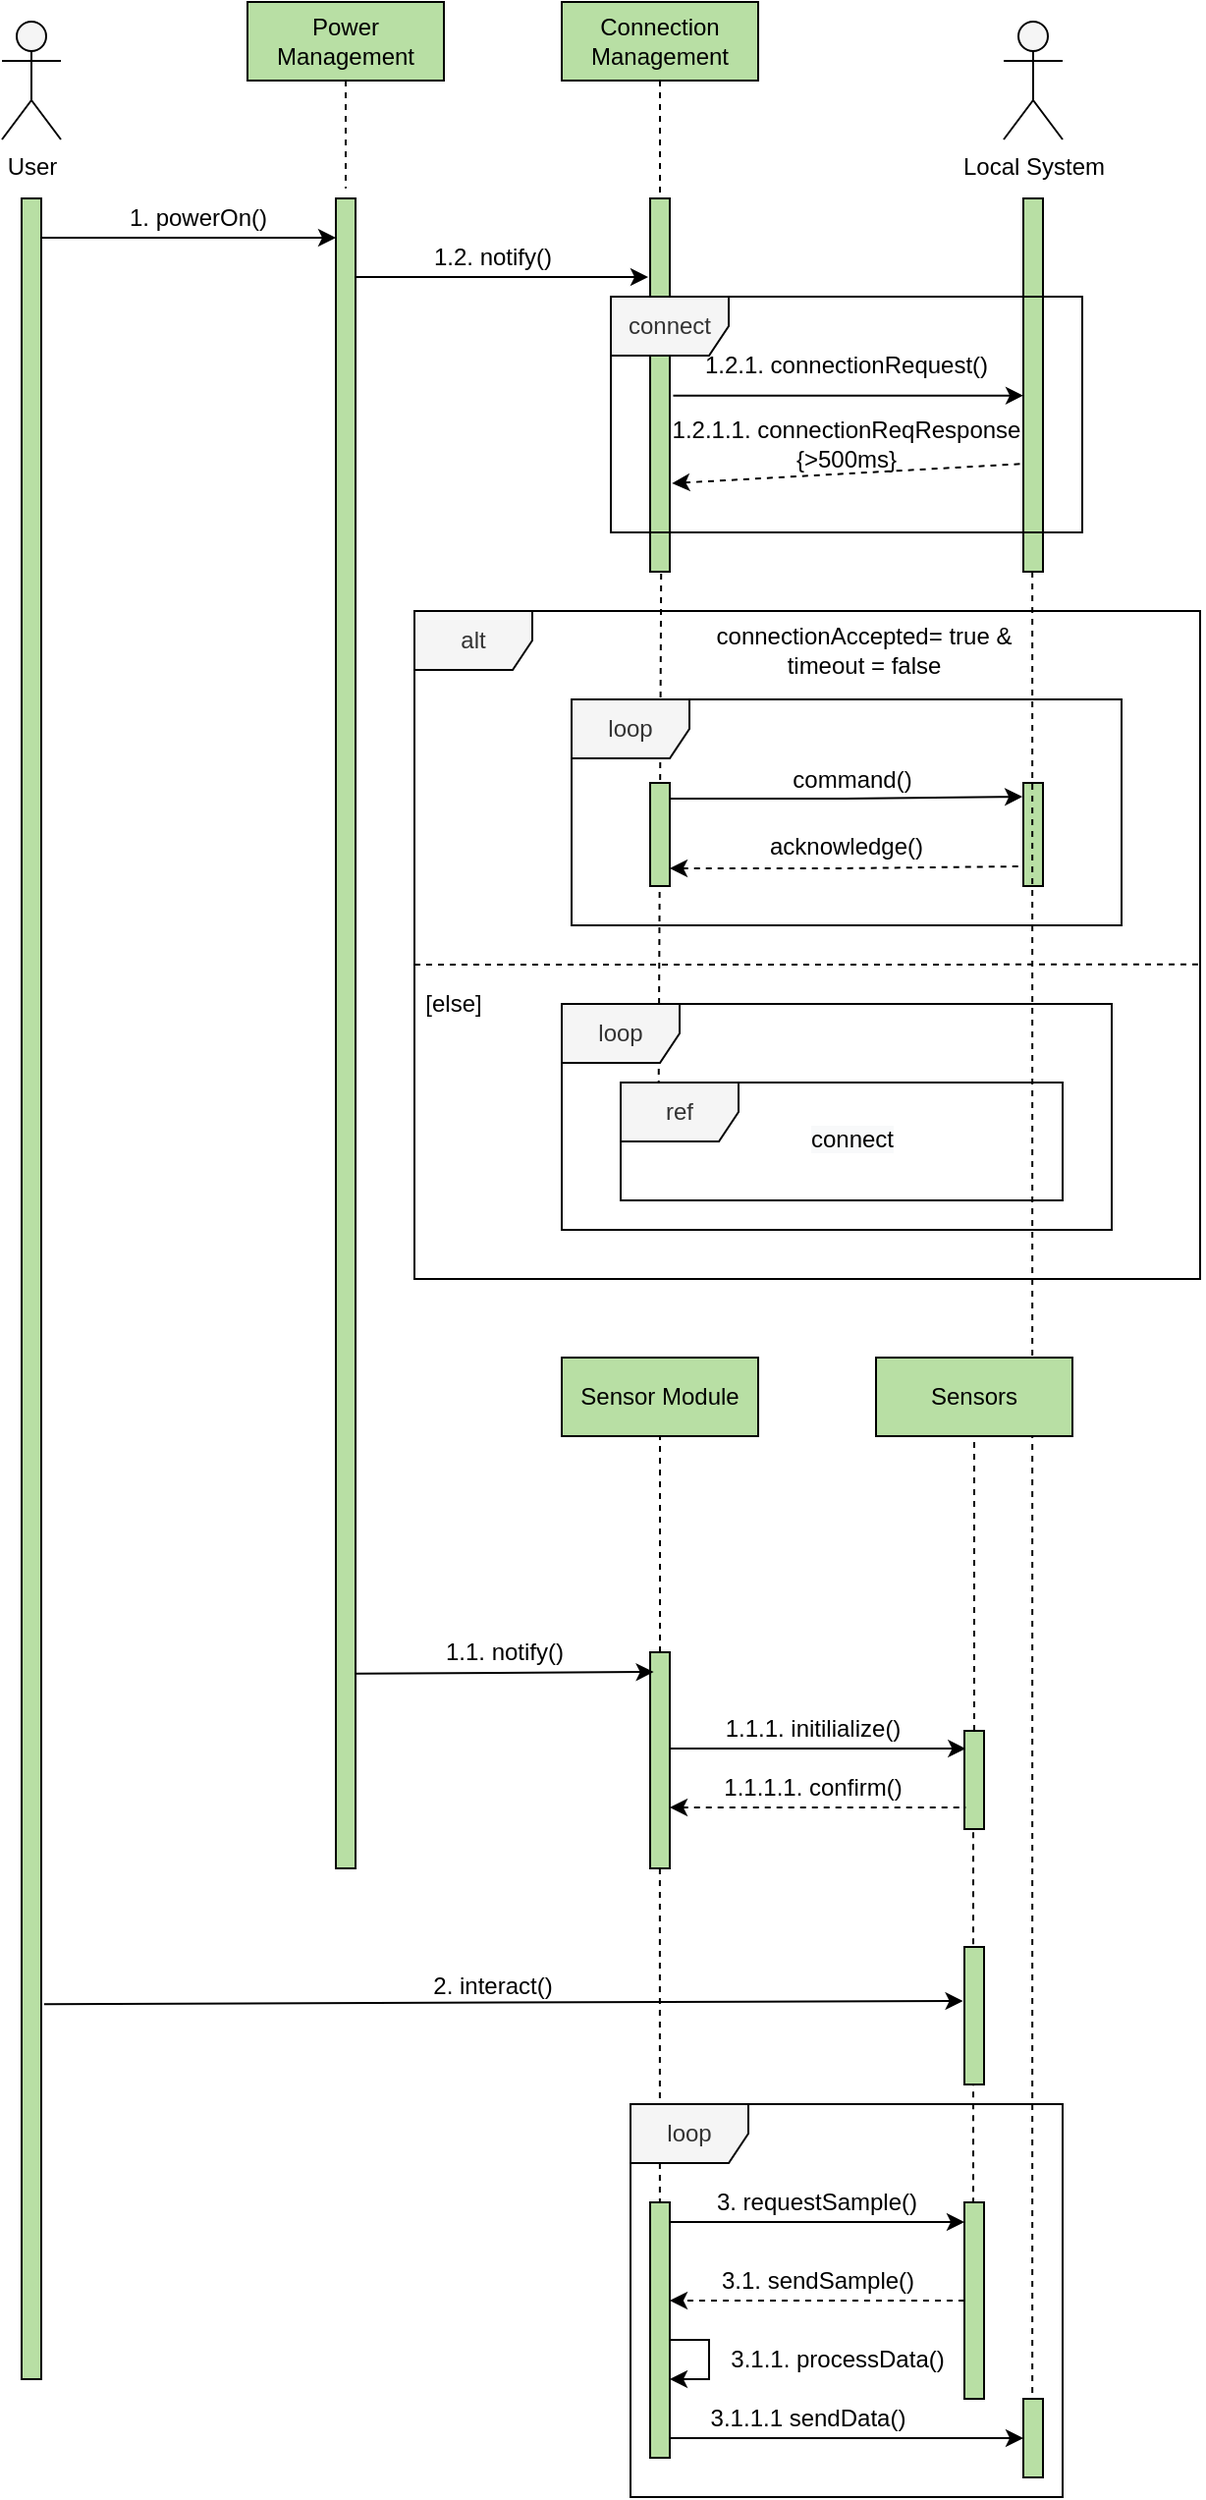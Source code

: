 <mxfile version="12.3.2" type="device" pages="1"><diagram id="kgpKYQtTHZ0yAKxKKP6v" name="Page-1"><mxGraphModel dx="1024" dy="592" grid="1" gridSize="10" guides="1" tooltips="1" connect="1" arrows="1" fold="1" page="1" pageScale="1" pageWidth="850" pageHeight="1100" math="0" shadow="0"><root><mxCell id="0"/><mxCell id="1" parent="0"/><mxCell id="inBdYmP9mK_ifacvA4f5-147" style="edgeStyle=none;rounded=0;orthogonalLoop=1;jettySize=auto;html=1;entryX=0.495;entryY=0.022;entryDx=0;entryDy=0;entryPerimeter=0;dashed=1;startArrow=none;startFill=0;endArrow=none;endFill=0;" parent="1" source="inBdYmP9mK_ifacvA4f5-74" target="inBdYmP9mK_ifacvA4f5-135" edge="1"><mxGeometry relative="1" as="geometry"/></mxCell><mxCell id="inBdYmP9mK_ifacvA4f5-146" style="rounded=0;orthogonalLoop=1;jettySize=auto;html=1;dashed=1;endArrow=none;endFill=0;entryX=0.451;entryY=0.977;entryDx=0;entryDy=0;entryPerimeter=0;exitX=0.451;exitY=0.006;exitDx=0;exitDy=0;exitPerimeter=0;" parent="1" source="inBdYmP9mK_ifacvA4f5-140" target="inBdYmP9mK_ifacvA4f5-81" edge="1"><mxGeometry relative="1" as="geometry"><mxPoint x="500" y="1330" as="sourcePoint"/><mxPoint x="529" y="1271" as="targetPoint"/></mxGeometry></mxCell><mxCell id="inBdYmP9mK_ifacvA4f5-98" value="" style="endArrow=classic;html=1;entryX=-0.071;entryY=0.393;entryDx=0;entryDy=0;entryPerimeter=0;exitX=1.146;exitY=0.828;exitDx=0;exitDy=0;exitPerimeter=0;" parent="1" source="inBdYmP9mK_ifacvA4f5-2" target="inBdYmP9mK_ifacvA4f5-97" edge="1"><mxGeometry width="50" height="50" relative="1" as="geometry"><mxPoint x="160" y="1550" as="sourcePoint"/><mxPoint x="210" y="1500" as="targetPoint"/></mxGeometry></mxCell><mxCell id="inBdYmP9mK_ifacvA4f5-134" value="loop" style="shape=umlFrame;whiteSpace=wrap;html=1;fillColor=#f5f5f5;fontColor=#333333;" parent="1" vertex="1"><mxGeometry x="350" y="1410" width="220" height="200" as="geometry"/></mxCell><mxCell id="inBdYmP9mK_ifacvA4f5-41" value="alt" style="shape=umlFrame;whiteSpace=wrap;html=1;fillColor=#f5f5f5;fontColor=#333333;" parent="1" vertex="1"><mxGeometry x="240" y="650" width="400" height="340" as="geometry"/></mxCell><mxCell id="inBdYmP9mK_ifacvA4f5-42" style="edgeStyle=none;rounded=0;orthogonalLoop=1;jettySize=auto;html=1;dashed=1;startArrow=none;startFill=0;endArrow=none;endFill=0;entryX=0.086;entryY=0.01;entryDx=0;entryDy=0;entryPerimeter=0;exitX=0.56;exitY=1.005;exitDx=0;exitDy=0;exitPerimeter=0;" parent="1" source="inBdYmP9mK_ifacvA4f5-25" target="inBdYmP9mK_ifacvA4f5-69" edge="1"><mxGeometry relative="1" as="geometry"><mxPoint x="360.17" y="888.08" as="targetPoint"/><Array as="points"/></mxGeometry></mxCell><mxCell id="inBdYmP9mK_ifacvA4f5-64" value="loop" style="shape=umlFrame;whiteSpace=wrap;html=1;fillColor=#f5f5f5;fontColor=#333333;" parent="1" vertex="1"><mxGeometry x="315" y="850" width="280" height="115" as="geometry"/></mxCell><mxCell id="inBdYmP9mK_ifacvA4f5-33" value="" style="points=[];perimeter=orthogonalPerimeter;rounded=0;shadow=0;strokeWidth=1;fillColor=#B8DFA4;" parent="1" vertex="1"><mxGeometry x="550" y="440" width="10" height="190" as="geometry"/></mxCell><mxCell id="inBdYmP9mK_ifacvA4f5-25" value="" style="points=[];perimeter=orthogonalPerimeter;rounded=0;shadow=0;strokeWidth=1;fillColor=#B8DFA4;" parent="1" vertex="1"><mxGeometry x="360" y="440" width="10" height="190" as="geometry"/></mxCell><mxCell id="inBdYmP9mK_ifacvA4f5-65" value="connect" style="shape=umlFrame;whiteSpace=wrap;html=1;fillColor=#f5f5f5;fontColor=#333333;" parent="1" vertex="1"><mxGeometry x="340" y="490" width="240" height="120" as="geometry"/></mxCell><mxCell id="inBdYmP9mK_ifacvA4f5-47" value="loop" style="shape=umlFrame;whiteSpace=wrap;html=1;fillColor=#f5f5f5;fontColor=#333333;" parent="1" vertex="1"><mxGeometry x="320" y="695" width="280" height="115" as="geometry"/></mxCell><mxCell id="inBdYmP9mK_ifacvA4f5-2" value="" style="points=[];perimeter=orthogonalPerimeter;rounded=0;shadow=0;strokeWidth=1;fillColor=#B8DFA4;" parent="1" vertex="1"><mxGeometry x="40" y="440" width="10" height="1110" as="geometry"/></mxCell><mxCell id="inBdYmP9mK_ifacvA4f5-3" value="User" style="shape=umlActor;verticalLabelPosition=bottom;verticalAlign=top;html=1;outlineConnect=0;fillColor=#F5F5F5;" parent="1" vertex="1"><mxGeometry x="30" y="350" width="30" height="60" as="geometry"/></mxCell><mxCell id="inBdYmP9mK_ifacvA4f5-28" style="rounded=0;orthogonalLoop=1;jettySize=auto;html=1;endArrow=classic;endFill=1;" parent="1" edge="1"><mxGeometry relative="1" as="geometry"><mxPoint x="359" y="480" as="targetPoint"/><mxPoint x="210" y="480" as="sourcePoint"/></mxGeometry></mxCell><mxCell id="inBdYmP9mK_ifacvA4f5-4" value="" style="points=[];perimeter=orthogonalPerimeter;rounded=0;shadow=0;strokeWidth=1;fillColor=#B8DFA4;" parent="1" vertex="1"><mxGeometry x="200" y="440" width="10" height="850" as="geometry"/></mxCell><mxCell id="inBdYmP9mK_ifacvA4f5-5" value="" style="endArrow=classic;html=1;" parent="1" source="inBdYmP9mK_ifacvA4f5-2" edge="1"><mxGeometry width="50" height="50" relative="1" as="geometry"><mxPoint x="150" y="510" as="sourcePoint"/><mxPoint x="200" y="460" as="targetPoint"/></mxGeometry></mxCell><mxCell id="inBdYmP9mK_ifacvA4f5-6" value="1. powerOn()" style="text;html=1;strokeColor=none;fillColor=none;align=center;verticalAlign=middle;whiteSpace=wrap;rounded=0;" parent="1" vertex="1"><mxGeometry x="70" y="440" width="120" height="20" as="geometry"/></mxCell><mxCell id="inBdYmP9mK_ifacvA4f5-24" style="edgeStyle=orthogonalEdgeStyle;rounded=0;orthogonalLoop=1;jettySize=auto;html=1;entryX=0.5;entryY=-0.006;entryDx=0;entryDy=0;entryPerimeter=0;dashed=1;endArrow=none;endFill=0;" parent="1" source="inBdYmP9mK_ifacvA4f5-21" target="inBdYmP9mK_ifacvA4f5-4" edge="1"><mxGeometry relative="1" as="geometry"/></mxCell><mxCell id="inBdYmP9mK_ifacvA4f5-21" value="Power Management" style="rounded=0;whiteSpace=wrap;html=1;fillColor=#B8DFA4;" parent="1" vertex="1"><mxGeometry x="155" y="340" width="100" height="40" as="geometry"/></mxCell><mxCell id="inBdYmP9mK_ifacvA4f5-27" style="edgeStyle=orthogonalEdgeStyle;rounded=0;orthogonalLoop=1;jettySize=auto;html=1;entryX=0.5;entryY=0.002;entryDx=0;entryDy=0;entryPerimeter=0;dashed=1;endArrow=none;endFill=0;" parent="1" source="inBdYmP9mK_ifacvA4f5-26" target="inBdYmP9mK_ifacvA4f5-25" edge="1"><mxGeometry relative="1" as="geometry"/></mxCell><mxCell id="inBdYmP9mK_ifacvA4f5-26" value="Connection Management" style="rounded=0;whiteSpace=wrap;html=1;fillColor=#B8DFA4;" parent="1" vertex="1"><mxGeometry x="315" y="340" width="100" height="40" as="geometry"/></mxCell><mxCell id="inBdYmP9mK_ifacvA4f5-29" value="1.2. notify()" style="text;html=1;strokeColor=none;fillColor=none;align=center;verticalAlign=middle;whiteSpace=wrap;rounded=0;" parent="1" vertex="1"><mxGeometry x="220" y="460" width="120" height="20" as="geometry"/></mxCell><mxCell id="inBdYmP9mK_ifacvA4f5-32" value="1.2.1. connectionRequest()" style="text;html=1;strokeColor=none;fillColor=none;align=center;verticalAlign=middle;whiteSpace=wrap;rounded=0;" parent="1" vertex="1"><mxGeometry x="380.14" y="515" width="160" height="20" as="geometry"/></mxCell><mxCell id="inBdYmP9mK_ifacvA4f5-34" value="Local System" style="shape=umlActor;verticalLabelPosition=bottom;verticalAlign=top;html=1;outlineConnect=0;fillColor=#F5F5F5;" parent="1" vertex="1"><mxGeometry x="540" y="350" width="30" height="60" as="geometry"/></mxCell><mxCell id="inBdYmP9mK_ifacvA4f5-37" value="1.2.1.1. connectionReqResponse&lt;br&gt;{&amp;gt;500ms}" style="text;html=1;strokeColor=none;fillColor=none;align=center;verticalAlign=middle;whiteSpace=wrap;rounded=0;" parent="1" vertex="1"><mxGeometry x="370" y="555" width="180" height="20" as="geometry"/></mxCell><mxCell id="inBdYmP9mK_ifacvA4f5-44" value="" style="points=[];perimeter=orthogonalPerimeter;rounded=0;shadow=0;strokeWidth=1;fillColor=#B8DFA4;" parent="1" vertex="1"><mxGeometry x="360" y="737.5" width="10" height="52.5" as="geometry"/></mxCell><mxCell id="inBdYmP9mK_ifacvA4f5-45" value="" style="points=[];perimeter=orthogonalPerimeter;rounded=0;shadow=0;strokeWidth=1;fillColor=#B8DFA4;" parent="1" vertex="1"><mxGeometry x="550" y="737.5" width="10" height="52.5" as="geometry"/></mxCell><mxCell id="inBdYmP9mK_ifacvA4f5-46" value="connectionAccepted= true &amp;amp; timeout = false" style="text;html=1;strokeColor=none;fillColor=none;align=center;verticalAlign=middle;whiteSpace=wrap;rounded=0;" parent="1" vertex="1"><mxGeometry x="380" y="660" width="177.5" height="20" as="geometry"/></mxCell><mxCell id="inBdYmP9mK_ifacvA4f5-48" style="rounded=0;orthogonalLoop=1;jettySize=auto;html=1;endArrow=classic;endFill=1;entryX=0.014;entryY=0.416;entryDx=0;entryDy=0;entryPerimeter=0;" parent="1" edge="1"><mxGeometry relative="1" as="geometry"><mxPoint x="370.43" y="745.48" as="sourcePoint"/><mxPoint x="549.57" y="744.52" as="targetPoint"/><Array as="points"><mxPoint x="399.43" y="745.48"/><mxPoint x="459.43" y="745.48"/></Array></mxGeometry></mxCell><mxCell id="inBdYmP9mK_ifacvA4f5-49" value="command()" style="text;html=1;strokeColor=none;fillColor=none;align=center;verticalAlign=middle;whiteSpace=wrap;rounded=0;" parent="1" vertex="1"><mxGeometry x="382.5" y="726" width="160" height="20" as="geometry"/></mxCell><mxCell id="inBdYmP9mK_ifacvA4f5-50" style="rounded=0;orthogonalLoop=1;jettySize=auto;html=1;endArrow=none;endFill=0;entryX=0.014;entryY=0.416;entryDx=0;entryDy=0;entryPerimeter=0;startArrow=classic;startFill=1;dashed=1;" parent="1" edge="1"><mxGeometry relative="1" as="geometry"><mxPoint x="370.0" y="780.96" as="sourcePoint"/><mxPoint x="549.14" y="780" as="targetPoint"/><Array as="points"><mxPoint x="399" y="780.96"/><mxPoint x="459" y="780.96"/></Array></mxGeometry></mxCell><mxCell id="inBdYmP9mK_ifacvA4f5-51" value="acknowledge()" style="text;html=1;strokeColor=none;fillColor=none;align=center;verticalAlign=middle;whiteSpace=wrap;rounded=0;" parent="1" vertex="1"><mxGeometry x="380" y="760" width="160" height="20" as="geometry"/></mxCell><mxCell id="inBdYmP9mK_ifacvA4f5-52" value="" style="endArrow=none;dashed=1;html=1;entryX=1.001;entryY=0.529;entryDx=0;entryDy=0;entryPerimeter=0;" parent="1" target="inBdYmP9mK_ifacvA4f5-41" edge="1"><mxGeometry width="50" height="50" relative="1" as="geometry"><mxPoint x="240" y="830" as="sourcePoint"/><mxPoint x="620" y="840" as="targetPoint"/><Array as="points"><mxPoint x="440" y="830"/></Array></mxGeometry></mxCell><mxCell id="inBdYmP9mK_ifacvA4f5-54" value="[else]" style="text;html=1;strokeColor=none;fillColor=none;align=center;verticalAlign=middle;whiteSpace=wrap;rounded=0;" parent="1" vertex="1"><mxGeometry x="240" y="840" width="40" height="20" as="geometry"/></mxCell><mxCell id="inBdYmP9mK_ifacvA4f5-63" value="" style="endArrow=none;dashed=1;html=1;entryX=-0.014;entryY=0.632;entryDx=0;entryDy=0;entryPerimeter=0;endFill=0;startArrow=classic;startFill=1;" parent="1" edge="1"><mxGeometry width="50" height="50" relative="1" as="geometry"><mxPoint x="371.14" y="585" as="sourcePoint"/><mxPoint x="550.0" y="575.08" as="targetPoint"/></mxGeometry></mxCell><mxCell id="inBdYmP9mK_ifacvA4f5-68" value="" style="endArrow=classic;html=1;exitX=1.173;exitY=0.528;exitDx=0;exitDy=0;exitPerimeter=0;" parent="1" source="inBdYmP9mK_ifacvA4f5-25" target="inBdYmP9mK_ifacvA4f5-33" edge="1"><mxGeometry width="50" height="50" relative="1" as="geometry"><mxPoint x="470" y="620" as="sourcePoint"/><mxPoint x="450" y="520" as="targetPoint"/></mxGeometry></mxCell><mxCell id="inBdYmP9mK_ifacvA4f5-69" value="ref" style="shape=umlFrame;whiteSpace=wrap;html=1;fillColor=#f5f5f5;fontColor=#333333;" parent="1" vertex="1"><mxGeometry x="345" y="890" width="225" height="60" as="geometry"/></mxCell><mxCell id="inBdYmP9mK_ifacvA4f5-70" value="&lt;span style=&quot;color: rgb(0, 0, 0); font-family: helvetica; font-size: 12px; font-style: normal; font-weight: 400; letter-spacing: normal; text-indent: 0px; text-transform: none; word-spacing: 0px; background-color: rgb(248, 249, 250); display: inline; float: none;&quot;&gt;connect&lt;/span&gt;" style="text;whiteSpace=wrap;html=1;align=center;" parent="1" vertex="1"><mxGeometry x="427.5" y="905" width="70" height="30" as="geometry"/></mxCell><mxCell id="inBdYmP9mK_ifacvA4f5-71" value="Sensor Module" style="rounded=0;whiteSpace=wrap;html=1;fillColor=#B8DFA4;" parent="1" vertex="1"><mxGeometry x="315.0" y="1030" width="100" height="40" as="geometry"/></mxCell><mxCell id="inBdYmP9mK_ifacvA4f5-73" value="" style="endArrow=none;dashed=1;html=1;entryX=0.5;entryY=1;entryDx=0;entryDy=0;" parent="1" source="inBdYmP9mK_ifacvA4f5-74" target="inBdYmP9mK_ifacvA4f5-71" edge="1"><mxGeometry width="50" height="50" relative="1" as="geometry"><mxPoint x="365.0" y="1300" as="sourcePoint"/><mxPoint x="502.5" y="1210" as="targetPoint"/></mxGeometry></mxCell><mxCell id="inBdYmP9mK_ifacvA4f5-74" value="" style="points=[];perimeter=orthogonalPerimeter;rounded=0;shadow=0;strokeWidth=1;fillColor=#B8DFA4;" parent="1" vertex="1"><mxGeometry x="360" y="1180" width="10" height="110" as="geometry"/></mxCell><mxCell id="inBdYmP9mK_ifacvA4f5-76" value="" style="endArrow=classic;html=1;entryX=0.067;entryY=0.154;entryDx=0;entryDy=0;entryPerimeter=0;exitX=0.886;exitY=0.023;exitDx=0;exitDy=0;exitPerimeter=0;" parent="1" edge="1"><mxGeometry width="50" height="50" relative="1" as="geometry"><mxPoint x="210" y="1190.93" as="sourcePoint"/><mxPoint x="361.81" y="1190.02" as="targetPoint"/></mxGeometry></mxCell><mxCell id="inBdYmP9mK_ifacvA4f5-77" value="1.1. notify()" style="text;html=1;strokeColor=none;fillColor=none;align=center;verticalAlign=middle;whiteSpace=wrap;rounded=0;" parent="1" vertex="1"><mxGeometry x="226.14" y="1170" width="120" height="20" as="geometry"/></mxCell><mxCell id="inBdYmP9mK_ifacvA4f5-78" value="" style="endArrow=classic;html=1;entryX=0.067;entryY=0.462;entryDx=0;entryDy=0;entryPerimeter=0;" parent="1" edge="1"><mxGeometry width="50" height="50" relative="1" as="geometry"><mxPoint x="370.0" y="1229" as="sourcePoint"/><mxPoint x="520.67" y="1229.06" as="targetPoint"/></mxGeometry></mxCell><mxCell id="inBdYmP9mK_ifacvA4f5-80" value="" style="endArrow=none;dashed=1;html=1;entryX=0.5;entryY=1;entryDx=0;entryDy=0;" parent="1" source="inBdYmP9mK_ifacvA4f5-81" target="inBdYmP9mK_ifacvA4f5-79" edge="1"><mxGeometry width="50" height="50" relative="1" as="geometry"><mxPoint x="525" y="1300" as="sourcePoint"/><mxPoint x="662.5" y="1210" as="targetPoint"/></mxGeometry></mxCell><mxCell id="inBdYmP9mK_ifacvA4f5-81" value="" style="points=[];perimeter=orthogonalPerimeter;rounded=0;shadow=0;strokeWidth=1;fillColor=#B8DFA4;" parent="1" vertex="1"><mxGeometry x="520" y="1220" width="10" height="50" as="geometry"/></mxCell><mxCell id="inBdYmP9mK_ifacvA4f5-84" value="1.1.1. initilialize()" style="text;html=1;strokeColor=none;fillColor=none;align=center;verticalAlign=middle;whiteSpace=wrap;rounded=0;" parent="1" vertex="1"><mxGeometry x="382.5" y="1209" width="120" height="20" as="geometry"/></mxCell><mxCell id="inBdYmP9mK_ifacvA4f5-85" value="" style="endArrow=none;html=1;entryX=0.067;entryY=0.462;entryDx=0;entryDy=0;entryPerimeter=0;dashed=1;endFill=0;startArrow=classic;startFill=1;" parent="1" edge="1"><mxGeometry width="50" height="50" relative="1" as="geometry"><mxPoint x="370.0" y="1259" as="sourcePoint"/><mxPoint x="520.67" y="1259.06" as="targetPoint"/></mxGeometry></mxCell><mxCell id="inBdYmP9mK_ifacvA4f5-86" value="1.1.1.1. confirm()" style="text;html=1;strokeColor=none;fillColor=none;align=center;verticalAlign=middle;whiteSpace=wrap;rounded=0;" parent="1" vertex="1"><mxGeometry x="382.5" y="1239" width="120" height="20" as="geometry"/></mxCell><mxCell id="inBdYmP9mK_ifacvA4f5-97" value="" style="points=[];perimeter=orthogonalPerimeter;rounded=0;shadow=0;strokeWidth=1;fillColor=#B8DFA4;" parent="1" vertex="1"><mxGeometry x="520" y="1330" width="10" height="70" as="geometry"/></mxCell><mxCell id="inBdYmP9mK_ifacvA4f5-99" value="2. interact()" style="text;html=1;strokeColor=none;fillColor=none;align=center;verticalAlign=middle;whiteSpace=wrap;rounded=0;" parent="1" vertex="1"><mxGeometry x="220" y="1340" width="120" height="20" as="geometry"/></mxCell><mxCell id="inBdYmP9mK_ifacvA4f5-135" value="" style="points=[];perimeter=orthogonalPerimeter;rounded=0;shadow=0;strokeWidth=1;fillColor=#B8DFA4;" parent="1" vertex="1"><mxGeometry x="360" y="1460" width="10" height="130" as="geometry"/></mxCell><mxCell id="inBdYmP9mK_ifacvA4f5-140" value="" style="points=[];perimeter=orthogonalPerimeter;rounded=0;shadow=0;strokeWidth=1;fillColor=#B8DFA4;" parent="1" vertex="1"><mxGeometry x="520" y="1460" width="10" height="100" as="geometry"/></mxCell><mxCell id="inBdYmP9mK_ifacvA4f5-141" value="" style="endArrow=classic;html=1;" parent="1" edge="1"><mxGeometry width="50" height="50" relative="1" as="geometry"><mxPoint x="370" y="1470" as="sourcePoint"/><mxPoint x="520" y="1470" as="targetPoint"/></mxGeometry></mxCell><mxCell id="inBdYmP9mK_ifacvA4f5-142" value="3. requestSample()" style="text;html=1;strokeColor=none;fillColor=none;align=center;verticalAlign=middle;whiteSpace=wrap;rounded=0;" parent="1" vertex="1"><mxGeometry x="385" y="1450" width="120" height="20" as="geometry"/></mxCell><mxCell id="inBdYmP9mK_ifacvA4f5-143" value="" style="endArrow=classic;html=1;dashed=1;" parent="1" target="inBdYmP9mK_ifacvA4f5-135" edge="1"><mxGeometry width="50" height="50" relative="1" as="geometry"><mxPoint x="520" y="1510" as="sourcePoint"/><mxPoint x="529" y="1480.36" as="targetPoint"/></mxGeometry></mxCell><mxCell id="inBdYmP9mK_ifacvA4f5-144" value="3.1. sendSample()" style="text;html=1;strokeColor=none;fillColor=none;align=center;verticalAlign=middle;whiteSpace=wrap;rounded=0;" parent="1" vertex="1"><mxGeometry x="382.5" y="1490" width="125" height="20" as="geometry"/></mxCell><mxCell id="p_vVaw3W0lrjykbxlXAX-1" value="" style="endArrow=classic;html=1;rounded=0;" parent="1" edge="1"><mxGeometry width="50" height="50" relative="1" as="geometry"><mxPoint x="370" y="1530" as="sourcePoint"/><mxPoint x="370" y="1550" as="targetPoint"/><Array as="points"><mxPoint x="390" y="1530"/><mxPoint x="390" y="1550"/></Array></mxGeometry></mxCell><mxCell id="p_vVaw3W0lrjykbxlXAX-2" value="3.1.1. processData()" style="text;html=1;strokeColor=none;fillColor=none;align=center;verticalAlign=middle;whiteSpace=wrap;rounded=0;" parent="1" vertex="1"><mxGeometry x="392.5" y="1530" width="125" height="20" as="geometry"/></mxCell><mxCell id="p_vVaw3W0lrjykbxlXAX-3" value="" style="endArrow=classic;html=1;" parent="1" edge="1"><mxGeometry width="50" height="50" relative="1" as="geometry"><mxPoint x="370" y="1580" as="sourcePoint"/><mxPoint x="550" y="1580" as="targetPoint"/></mxGeometry></mxCell><mxCell id="p_vVaw3W0lrjykbxlXAX-4" value="3.1.1.1 sendData()" style="text;html=1;strokeColor=none;fillColor=none;align=center;verticalAlign=middle;whiteSpace=wrap;rounded=0;" parent="1" vertex="1"><mxGeometry x="377.5" y="1560" width="125" height="20" as="geometry"/></mxCell><mxCell id="p_vVaw3W0lrjykbxlXAX-6" value="" style="points=[];perimeter=orthogonalPerimeter;rounded=0;shadow=0;strokeWidth=1;fillColor=#B8DFA4;" parent="1" vertex="1"><mxGeometry x="550" y="1560" width="10" height="40" as="geometry"/></mxCell><mxCell id="p_vVaw3W0lrjykbxlXAX-7" style="edgeStyle=none;rounded=0;orthogonalLoop=1;jettySize=auto;html=1;dashed=1;startArrow=none;startFill=0;endArrow=none;endFill=0;fontStyle=1;" parent="1" target="p_vVaw3W0lrjykbxlXAX-6" edge="1"><mxGeometry relative="1" as="geometry"><mxPoint x="555" y="1641.039" as="targetPoint"/><mxPoint x="554.58" y="630" as="sourcePoint"/></mxGeometry></mxCell><mxCell id="inBdYmP9mK_ifacvA4f5-79" value="Sensors" style="rounded=0;whiteSpace=wrap;html=1;fillColor=#B8DFA4;" parent="1" vertex="1"><mxGeometry x="475.0" y="1030" width="100" height="40" as="geometry"/></mxCell></root></mxGraphModel></diagram></mxfile>